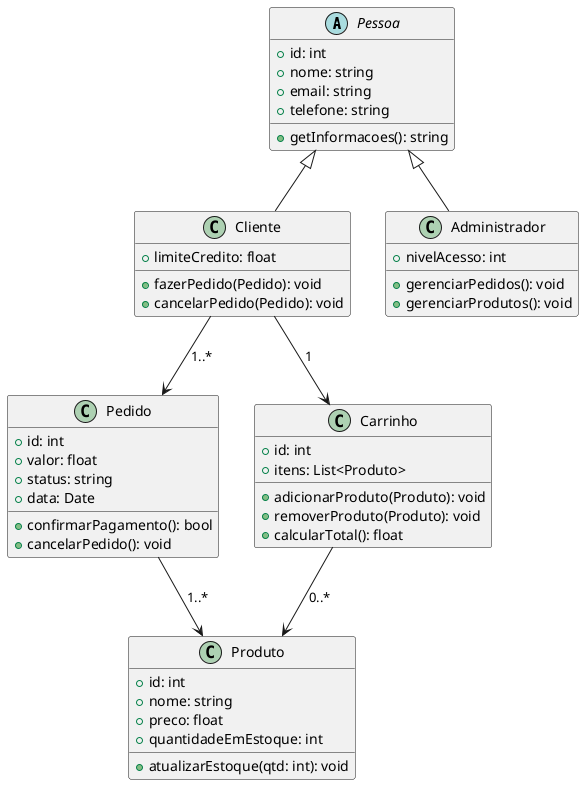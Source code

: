 @startuml
abstract class Pessoa {
    +id: int
    +nome: string
    +email: string
    +telefone: string
    +getInformacoes(): string
}

class Cliente {
    +limiteCredito: float
    +fazerPedido(Pedido): void
    +cancelarPedido(Pedido): void
}

class Administrador {
    +nivelAcesso: int
    +gerenciarPedidos(): void
    +gerenciarProdutos(): void
}

Pessoa <|-- Cliente
Pessoa <|-- Administrador

class Pedido {
    +id: int
    +valor: float
    +status: string
    +data: Date
    +confirmarPagamento(): bool
    +cancelarPedido(): void
}

class Produto {
    +id: int
    +nome: string
    +preco: float
    +quantidadeEmEstoque: int
    +atualizarEstoque(qtd: int): void
}

class Carrinho {
    +id: int
    +itens: List<Produto>
    +adicionarProduto(Produto): void
    +removerProduto(Produto): void
    +calcularTotal(): float
}

Cliente --> Pedido : "1..*"
Pedido --> Produto : "1..*"
Cliente --> Carrinho : "1"
Carrinho --> Produto : "0..*"
@enduml
